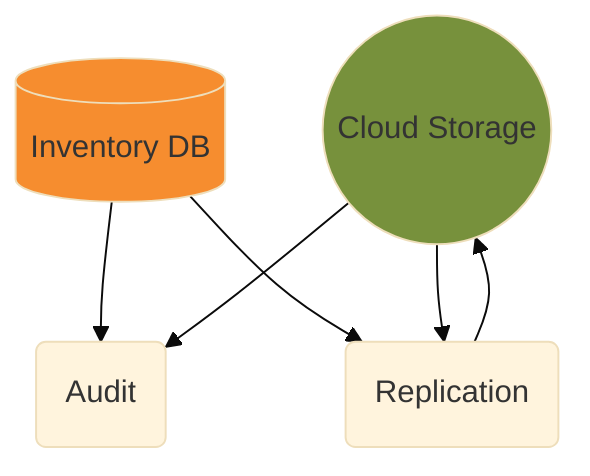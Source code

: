 %%{init: {'theme': 'base'}}%%
graph TD
    CLOUD(("Cloud Storage"))
    RDS[(Inventory DB)]
    AUD(Audit)
    REP(Replication)
    RDS --> AUD
    RDS --> REP
    CLOUD --> AUD
    CLOUD --> REP
    REP --> CLOUD

    style CLOUD fill:#77913C
    style RDS fill:#F68D2F